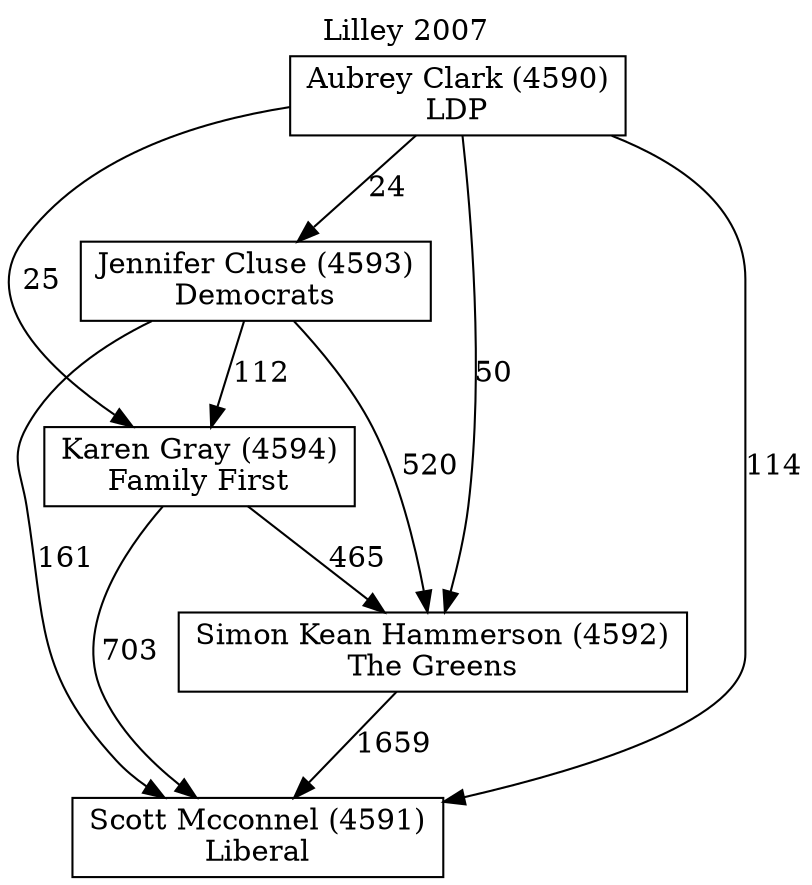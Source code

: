 // House preference flow
digraph "Scott Mcconnel (4591)_Lilley_2007" {
	graph [label="Lilley 2007" labelloc=t mclimit=10]
	node [shape=box]
	"Scott Mcconnel (4591)" [label="Scott Mcconnel (4591)
Liberal"]
	"Simon Kean Hammerson (4592)" [label="Simon Kean Hammerson (4592)
The Greens"]
	"Karen Gray (4594)" [label="Karen Gray (4594)
Family First"]
	"Jennifer Cluse (4593)" [label="Jennifer Cluse (4593)
Democrats"]
	"Aubrey Clark (4590)" [label="Aubrey Clark (4590)
LDP"]
	"Simon Kean Hammerson (4592)" -> "Scott Mcconnel (4591)" [label=1659]
	"Karen Gray (4594)" -> "Simon Kean Hammerson (4592)" [label=465]
	"Jennifer Cluse (4593)" -> "Karen Gray (4594)" [label=112]
	"Aubrey Clark (4590)" -> "Jennifer Cluse (4593)" [label=24]
	"Karen Gray (4594)" -> "Scott Mcconnel (4591)" [label=703]
	"Jennifer Cluse (4593)" -> "Scott Mcconnel (4591)" [label=161]
	"Aubrey Clark (4590)" -> "Scott Mcconnel (4591)" [label=114]
	"Aubrey Clark (4590)" -> "Karen Gray (4594)" [label=25]
	"Jennifer Cluse (4593)" -> "Simon Kean Hammerson (4592)" [label=520]
	"Aubrey Clark (4590)" -> "Simon Kean Hammerson (4592)" [label=50]
}
